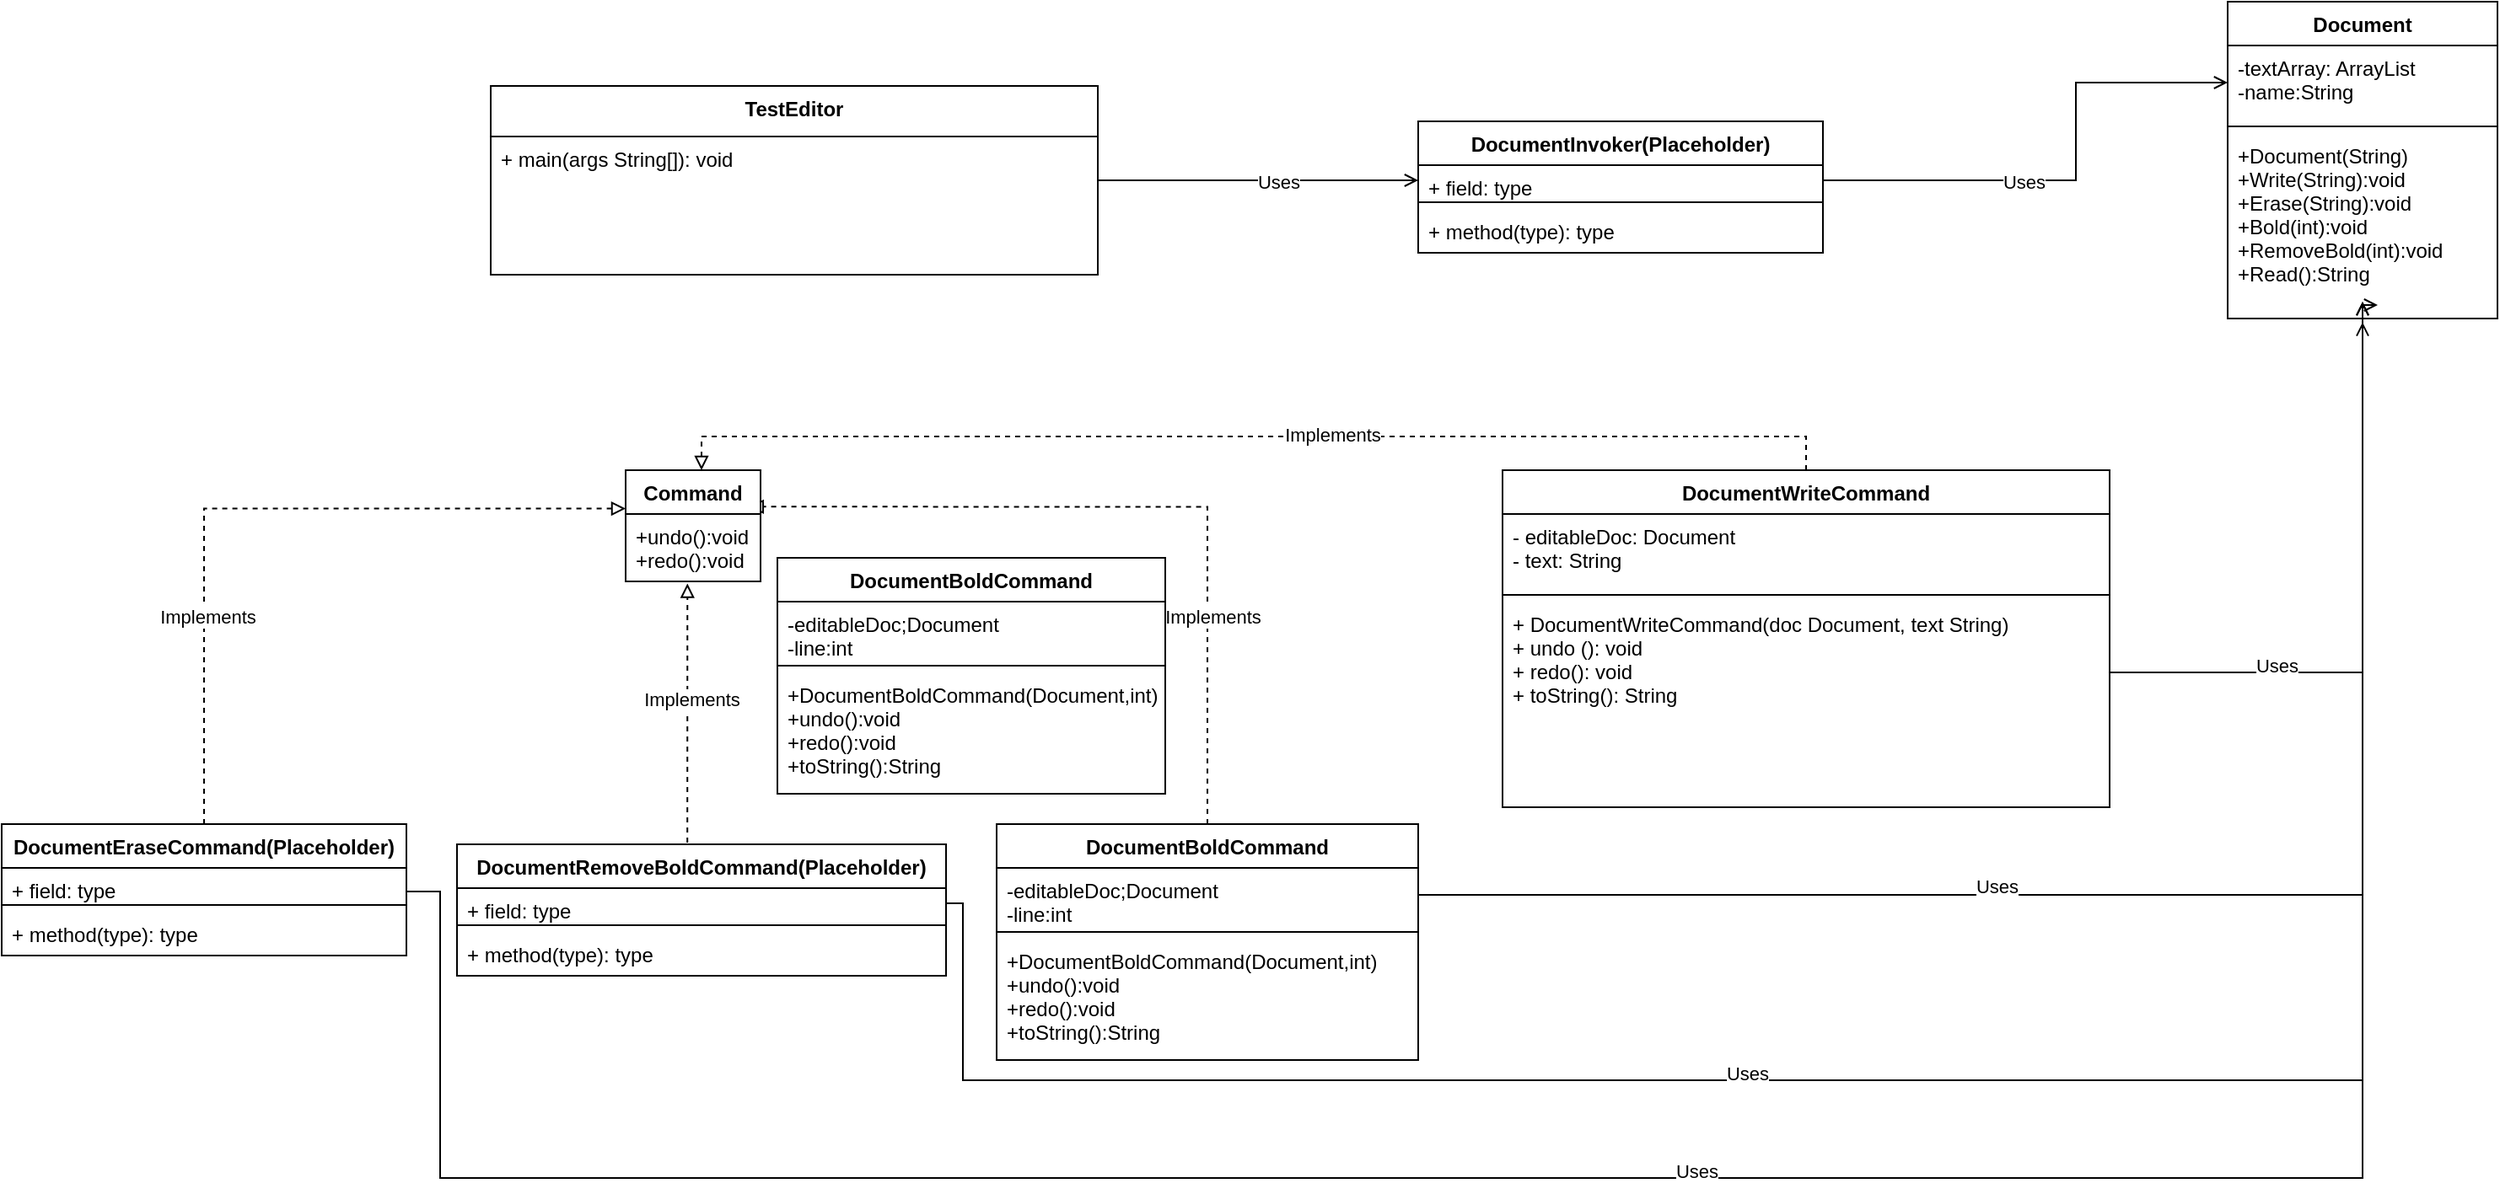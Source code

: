 <mxfile version="13.9.9" type="device"><diagram id="gipwhu5lE7akxA2x__t_" name="Page-1"><mxGraphModel dx="806" dy="834" grid="1" gridSize="10" guides="1" tooltips="1" connect="1" arrows="1" fold="1" page="1" pageScale="1" pageWidth="850" pageHeight="1100" math="0" shadow="0"><root><mxCell id="0"/><mxCell id="1" parent="0"/><mxCell id="SA7CHUhkUmkVCsYWN8fS-1" value="DocumentWriteCommand" style="swimlane;fontStyle=1;align=center;verticalAlign=top;childLayout=stackLayout;horizontal=1;startSize=26;horizontalStack=0;resizeParent=1;resizeParentMax=0;resizeLast=0;collapsible=1;marginBottom=0;" vertex="1" parent="1"><mxGeometry x="1280" y="448" width="360" height="200" as="geometry"/></mxCell><mxCell id="SA7CHUhkUmkVCsYWN8fS-2" value="- editableDoc: Document&#10;- text: String" style="text;strokeColor=none;fillColor=none;align=left;verticalAlign=top;spacingLeft=4;spacingRight=4;overflow=hidden;rotatable=0;points=[[0,0.5],[1,0.5]];portConstraint=eastwest;" vertex="1" parent="SA7CHUhkUmkVCsYWN8fS-1"><mxGeometry y="26" width="360" height="44" as="geometry"/></mxCell><mxCell id="SA7CHUhkUmkVCsYWN8fS-3" value="" style="line;strokeWidth=1;fillColor=none;align=left;verticalAlign=middle;spacingTop=-1;spacingLeft=3;spacingRight=3;rotatable=0;labelPosition=right;points=[];portConstraint=eastwest;" vertex="1" parent="SA7CHUhkUmkVCsYWN8fS-1"><mxGeometry y="70" width="360" height="8" as="geometry"/></mxCell><mxCell id="SA7CHUhkUmkVCsYWN8fS-4" value="+ DocumentWriteCommand(doc Document, text String)&#10;+ undo (): void&#10;+ redo(): void&#10;+ toString(): String" style="text;strokeColor=none;fillColor=none;align=left;verticalAlign=top;spacingLeft=4;spacingRight=4;overflow=hidden;rotatable=0;points=[[0,0.5],[1,0.5]];portConstraint=eastwest;" vertex="1" parent="SA7CHUhkUmkVCsYWN8fS-1"><mxGeometry y="78" width="360" height="122" as="geometry"/></mxCell><mxCell id="SA7CHUhkUmkVCsYWN8fS-5" style="edgeStyle=orthogonalEdgeStyle;rounded=0;orthogonalLoop=1;jettySize=auto;html=1;entryX=0;entryY=0.5;entryDx=0;entryDy=0;endArrow=open;endFill=0;" edge="1" parent="1" source="SA7CHUhkUmkVCsYWN8fS-7" target="SA7CHUhkUmkVCsYWN8fS-36"><mxGeometry relative="1" as="geometry"/></mxCell><mxCell id="SA7CHUhkUmkVCsYWN8fS-6" value="Uses" style="edgeLabel;html=1;align=center;verticalAlign=middle;resizable=0;points=[];" vertex="1" connectable="0" parent="SA7CHUhkUmkVCsYWN8fS-5"><mxGeometry x="0.123" y="-1" relative="1" as="geometry"><mxPoint as="offset"/></mxGeometry></mxCell><mxCell id="SA7CHUhkUmkVCsYWN8fS-7" value="TestEditor" style="swimlane;fontStyle=1;align=center;verticalAlign=top;childLayout=stackLayout;horizontal=1;startSize=30;horizontalStack=0;resizeParent=1;resizeParentMax=0;resizeLast=0;collapsible=1;marginBottom=0;" vertex="1" parent="1"><mxGeometry x="680" y="220" width="360" height="112" as="geometry"><mxRectangle x="200" y="220" width="90" height="30" as="alternateBounds"/></mxGeometry></mxCell><mxCell id="SA7CHUhkUmkVCsYWN8fS-8" value="+ main(args String[]): void" style="text;strokeColor=none;fillColor=none;align=left;verticalAlign=top;spacingLeft=4;spacingRight=4;overflow=hidden;rotatable=0;points=[[0,0.5],[1,0.5]];portConstraint=eastwest;" vertex="1" parent="SA7CHUhkUmkVCsYWN8fS-7"><mxGeometry y="30" width="360" height="82" as="geometry"/></mxCell><mxCell id="SA7CHUhkUmkVCsYWN8fS-13" value="Document" style="swimlane;fontStyle=1;align=center;verticalAlign=top;childLayout=stackLayout;horizontal=1;startSize=26;horizontalStack=0;resizeParent=1;resizeParentMax=0;resizeLast=0;collapsible=1;marginBottom=0;" vertex="1" parent="1"><mxGeometry x="1710" y="170" width="160" height="188" as="geometry"/></mxCell><mxCell id="SA7CHUhkUmkVCsYWN8fS-14" value="-textArray: ArrayList&#10;-name:String" style="text;strokeColor=none;fillColor=none;align=left;verticalAlign=top;spacingLeft=4;spacingRight=4;overflow=hidden;rotatable=0;points=[[0,0.5],[1,0.5]];portConstraint=eastwest;" vertex="1" parent="SA7CHUhkUmkVCsYWN8fS-13"><mxGeometry y="26" width="160" height="44" as="geometry"/></mxCell><mxCell id="SA7CHUhkUmkVCsYWN8fS-15" value="" style="line;strokeWidth=1;fillColor=none;align=left;verticalAlign=middle;spacingTop=-1;spacingLeft=3;spacingRight=3;rotatable=0;labelPosition=right;points=[];portConstraint=eastwest;" vertex="1" parent="SA7CHUhkUmkVCsYWN8fS-13"><mxGeometry y="70" width="160" height="8" as="geometry"/></mxCell><mxCell id="SA7CHUhkUmkVCsYWN8fS-16" value="+Document(String)&#10;+Write(String):void&#10;+Erase(String):void&#10;+Bold(int):void&#10;+RemoveBold(int):void&#10;+Read():String" style="text;strokeColor=none;fillColor=none;align=left;verticalAlign=top;spacingLeft=4;spacingRight=4;overflow=hidden;rotatable=0;points=[[0,0.5],[1,0.5]];portConstraint=eastwest;" vertex="1" parent="SA7CHUhkUmkVCsYWN8fS-13"><mxGeometry y="78" width="160" height="110" as="geometry"/></mxCell><mxCell id="SA7CHUhkUmkVCsYWN8fS-17" style="edgeStyle=orthogonalEdgeStyle;rounded=0;orthogonalLoop=1;jettySize=auto;html=1;entryX=0.917;entryY=-0.108;entryDx=0;entryDy=0;dashed=1;endArrow=block;endFill=0;entryPerimeter=0;" edge="1" parent="1" source="SA7CHUhkUmkVCsYWN8fS-19" target="SA7CHUhkUmkVCsYWN8fS-52"><mxGeometry relative="1" as="geometry"><mxPoint x="885" y="487" as="targetPoint"/></mxGeometry></mxCell><mxCell id="SA7CHUhkUmkVCsYWN8fS-18" value="Implements" style="edgeLabel;html=1;align=center;verticalAlign=middle;resizable=0;points=[];" vertex="1" connectable="0" parent="SA7CHUhkUmkVCsYWN8fS-17"><mxGeometry x="-0.462" y="-3" relative="1" as="geometry"><mxPoint as="offset"/></mxGeometry></mxCell><mxCell id="SA7CHUhkUmkVCsYWN8fS-19" value="DocumentBoldCommand" style="swimlane;fontStyle=1;align=center;verticalAlign=top;childLayout=stackLayout;horizontal=1;startSize=26;horizontalStack=0;resizeParent=1;resizeParentMax=0;resizeLast=0;collapsible=1;marginBottom=0;" vertex="1" parent="1"><mxGeometry x="980" y="658" width="250" height="140" as="geometry"/></mxCell><mxCell id="SA7CHUhkUmkVCsYWN8fS-20" value="-editableDoc;Document&#10;-line:int" style="text;strokeColor=none;fillColor=none;align=left;verticalAlign=top;spacingLeft=4;spacingRight=4;overflow=hidden;rotatable=0;points=[[0,0.5],[1,0.5]];portConstraint=eastwest;" vertex="1" parent="SA7CHUhkUmkVCsYWN8fS-19"><mxGeometry y="26" width="250" height="34" as="geometry"/></mxCell><mxCell id="SA7CHUhkUmkVCsYWN8fS-21" value="" style="line;strokeWidth=1;fillColor=none;align=left;verticalAlign=middle;spacingTop=-1;spacingLeft=3;spacingRight=3;rotatable=0;labelPosition=right;points=[];portConstraint=eastwest;" vertex="1" parent="SA7CHUhkUmkVCsYWN8fS-19"><mxGeometry y="60" width="250" height="8" as="geometry"/></mxCell><mxCell id="SA7CHUhkUmkVCsYWN8fS-22" value="+DocumentBoldCommand(Document,int)&#10;+undo():void&#10;+redo():void&#10;+toString():String" style="text;strokeColor=none;fillColor=none;align=left;verticalAlign=top;spacingLeft=4;spacingRight=4;overflow=hidden;rotatable=0;points=[[0,0.5],[1,0.5]];portConstraint=eastwest;" vertex="1" parent="SA7CHUhkUmkVCsYWN8fS-19"><mxGeometry y="68" width="250" height="72" as="geometry"/></mxCell><mxCell id="SA7CHUhkUmkVCsYWN8fS-23" style="edgeStyle=orthogonalEdgeStyle;rounded=0;orthogonalLoop=1;jettySize=auto;html=1;dashed=1;endArrow=block;endFill=0;entryX=0;entryY=-0.08;entryDx=0;entryDy=0;entryPerimeter=0;" edge="1" parent="1" source="SA7CHUhkUmkVCsYWN8fS-25" target="SA7CHUhkUmkVCsYWN8fS-52"><mxGeometry relative="1" as="geometry"><mxPoint x="630" y="440" as="targetPoint"/></mxGeometry></mxCell><mxCell id="SA7CHUhkUmkVCsYWN8fS-24" value="Implements" style="edgeLabel;html=1;align=center;verticalAlign=middle;resizable=0;points=[];" vertex="1" connectable="0" parent="SA7CHUhkUmkVCsYWN8fS-23"><mxGeometry x="-0.436" y="-2" relative="1" as="geometry"><mxPoint as="offset"/></mxGeometry></mxCell><mxCell id="SA7CHUhkUmkVCsYWN8fS-25" value="DocumentEraseCommand(Placeholder)" style="swimlane;fontStyle=1;align=center;verticalAlign=top;childLayout=stackLayout;horizontal=1;startSize=26;horizontalStack=0;resizeParent=1;resizeParentMax=0;resizeLast=0;collapsible=1;marginBottom=0;" vertex="1" parent="1"><mxGeometry x="390" y="658" width="240" height="78" as="geometry"/></mxCell><mxCell id="SA7CHUhkUmkVCsYWN8fS-26" value="+ field: type" style="text;strokeColor=none;fillColor=none;align=left;verticalAlign=top;spacingLeft=4;spacingRight=4;overflow=hidden;rotatable=0;points=[[0,0.5],[1,0.5]];portConstraint=eastwest;" vertex="1" parent="SA7CHUhkUmkVCsYWN8fS-25"><mxGeometry y="26" width="240" height="18" as="geometry"/></mxCell><mxCell id="SA7CHUhkUmkVCsYWN8fS-27" value="" style="line;strokeWidth=1;fillColor=none;align=left;verticalAlign=middle;spacingTop=-1;spacingLeft=3;spacingRight=3;rotatable=0;labelPosition=right;points=[];portConstraint=eastwest;" vertex="1" parent="SA7CHUhkUmkVCsYWN8fS-25"><mxGeometry y="44" width="240" height="8" as="geometry"/></mxCell><mxCell id="SA7CHUhkUmkVCsYWN8fS-28" value="+ method(type): type" style="text;strokeColor=none;fillColor=none;align=left;verticalAlign=top;spacingLeft=4;spacingRight=4;overflow=hidden;rotatable=0;points=[[0,0.5],[1,0.5]];portConstraint=eastwest;" vertex="1" parent="SA7CHUhkUmkVCsYWN8fS-25"><mxGeometry y="52" width="240" height="26" as="geometry"/></mxCell><mxCell id="SA7CHUhkUmkVCsYWN8fS-29" style="edgeStyle=orthogonalEdgeStyle;rounded=0;orthogonalLoop=1;jettySize=auto;html=1;exitX=0.488;exitY=0.001;exitDx=0;exitDy=0;entryX=0.458;entryY=1.031;entryDx=0;entryDy=0;entryPerimeter=0;exitPerimeter=0;dashed=1;endArrow=block;endFill=0;" edge="1" parent="1" source="SA7CHUhkUmkVCsYWN8fS-31" target="SA7CHUhkUmkVCsYWN8fS-52"><mxGeometry relative="1" as="geometry"><Array as="points"><mxPoint x="797" y="670"/></Array><mxPoint x="801" y="534.988" as="targetPoint"/></mxGeometry></mxCell><mxCell id="SA7CHUhkUmkVCsYWN8fS-30" value="Implements" style="edgeLabel;html=1;align=center;verticalAlign=middle;resizable=0;points=[];" vertex="1" connectable="0" parent="SA7CHUhkUmkVCsYWN8fS-29"><mxGeometry x="0.136" y="-2" relative="1" as="geometry"><mxPoint as="offset"/></mxGeometry></mxCell><mxCell id="SA7CHUhkUmkVCsYWN8fS-31" value="DocumentRemoveBoldCommand(Placeholder)" style="swimlane;fontStyle=1;align=center;verticalAlign=top;childLayout=stackLayout;horizontal=1;startSize=26;horizontalStack=0;resizeParent=1;resizeParentMax=0;resizeLast=0;collapsible=1;marginBottom=0;" vertex="1" parent="1"><mxGeometry x="660" y="670" width="290" height="78" as="geometry"/></mxCell><mxCell id="SA7CHUhkUmkVCsYWN8fS-32" value="+ field: type" style="text;strokeColor=none;fillColor=none;align=left;verticalAlign=top;spacingLeft=4;spacingRight=4;overflow=hidden;rotatable=0;points=[[0,0.5],[1,0.5]];portConstraint=eastwest;" vertex="1" parent="SA7CHUhkUmkVCsYWN8fS-31"><mxGeometry y="26" width="290" height="18" as="geometry"/></mxCell><mxCell id="SA7CHUhkUmkVCsYWN8fS-33" value="" style="line;strokeWidth=1;fillColor=none;align=left;verticalAlign=middle;spacingTop=-1;spacingLeft=3;spacingRight=3;rotatable=0;labelPosition=right;points=[];portConstraint=eastwest;" vertex="1" parent="SA7CHUhkUmkVCsYWN8fS-31"><mxGeometry y="44" width="290" height="8" as="geometry"/></mxCell><mxCell id="SA7CHUhkUmkVCsYWN8fS-34" value="+ method(type): type" style="text;strokeColor=none;fillColor=none;align=left;verticalAlign=top;spacingLeft=4;spacingRight=4;overflow=hidden;rotatable=0;points=[[0,0.5],[1,0.5]];portConstraint=eastwest;" vertex="1" parent="SA7CHUhkUmkVCsYWN8fS-31"><mxGeometry y="52" width="290" height="26" as="geometry"/></mxCell><mxCell id="SA7CHUhkUmkVCsYWN8fS-35" value="DocumentInvoker(Placeholder)" style="swimlane;fontStyle=1;align=center;verticalAlign=top;childLayout=stackLayout;horizontal=1;startSize=26;horizontalStack=0;resizeParent=1;resizeParentMax=0;resizeLast=0;collapsible=1;marginBottom=0;" vertex="1" parent="1"><mxGeometry x="1230" y="241" width="240" height="78" as="geometry"/></mxCell><mxCell id="SA7CHUhkUmkVCsYWN8fS-36" value="+ field: type" style="text;strokeColor=none;fillColor=none;align=left;verticalAlign=top;spacingLeft=4;spacingRight=4;overflow=hidden;rotatable=0;points=[[0,0.5],[1,0.5]];portConstraint=eastwest;" vertex="1" parent="SA7CHUhkUmkVCsYWN8fS-35"><mxGeometry y="26" width="240" height="18" as="geometry"/></mxCell><mxCell id="SA7CHUhkUmkVCsYWN8fS-37" value="" style="line;strokeWidth=1;fillColor=none;align=left;verticalAlign=middle;spacingTop=-1;spacingLeft=3;spacingRight=3;rotatable=0;labelPosition=right;points=[];portConstraint=eastwest;" vertex="1" parent="SA7CHUhkUmkVCsYWN8fS-35"><mxGeometry y="44" width="240" height="8" as="geometry"/></mxCell><mxCell id="SA7CHUhkUmkVCsYWN8fS-38" value="+ method(type): type" style="text;strokeColor=none;fillColor=none;align=left;verticalAlign=top;spacingLeft=4;spacingRight=4;overflow=hidden;rotatable=0;points=[[0,0.5],[1,0.5]];portConstraint=eastwest;" vertex="1" parent="SA7CHUhkUmkVCsYWN8fS-35"><mxGeometry y="52" width="240" height="26" as="geometry"/></mxCell><mxCell id="SA7CHUhkUmkVCsYWN8fS-39" style="edgeStyle=orthogonalEdgeStyle;rounded=0;orthogonalLoop=1;jettySize=auto;html=1;exitX=0;exitY=0;exitDx=0;exitDy=0;entryX=0.5;entryY=0;entryDx=0;entryDy=0;dashed=1;endArrow=block;endFill=0;" edge="1" parent="1" source="SA7CHUhkUmkVCsYWN8fS-1"><mxGeometry relative="1" as="geometry"><Array as="points"><mxPoint x="1460" y="448"/><mxPoint x="1460" y="428"/><mxPoint x="805" y="428"/></Array><mxPoint x="805" y="448" as="targetPoint"/></mxGeometry></mxCell><mxCell id="SA7CHUhkUmkVCsYWN8fS-40" value="Implements" style="edgeLabel;html=1;align=center;verticalAlign=middle;resizable=0;points=[];" vertex="1" connectable="0" parent="SA7CHUhkUmkVCsYWN8fS-39"><mxGeometry x="0.101" y="-1" relative="1" as="geometry"><mxPoint as="offset"/></mxGeometry></mxCell><mxCell id="SA7CHUhkUmkVCsYWN8fS-41" style="edgeStyle=orthogonalEdgeStyle;rounded=0;orthogonalLoop=1;jettySize=auto;html=1;entryX=0;entryY=0.5;entryDx=0;entryDy=0;endArrow=open;endFill=0;" edge="1" parent="1" source="SA7CHUhkUmkVCsYWN8fS-36" target="SA7CHUhkUmkVCsYWN8fS-14"><mxGeometry relative="1" as="geometry"><Array as="points"><mxPoint x="1620" y="276"/><mxPoint x="1620" y="218"/></Array></mxGeometry></mxCell><mxCell id="SA7CHUhkUmkVCsYWN8fS-42" value="Uses" style="edgeLabel;html=1;align=center;verticalAlign=middle;resizable=0;points=[];" vertex="1" connectable="0" parent="SA7CHUhkUmkVCsYWN8fS-41"><mxGeometry x="-0.202" y="-1" relative="1" as="geometry"><mxPoint as="offset"/></mxGeometry></mxCell><mxCell id="SA7CHUhkUmkVCsYWN8fS-43" style="edgeStyle=orthogonalEdgeStyle;rounded=0;orthogonalLoop=1;jettySize=auto;html=1;entryX=0.5;entryY=1.02;entryDx=0;entryDy=0;entryPerimeter=0;endArrow=open;endFill=0;" edge="1" parent="1" source="SA7CHUhkUmkVCsYWN8fS-4" target="SA7CHUhkUmkVCsYWN8fS-16"><mxGeometry relative="1" as="geometry"><Array as="points"><mxPoint x="1790" y="568"/></Array></mxGeometry></mxCell><mxCell id="SA7CHUhkUmkVCsYWN8fS-44" value="Uses" style="edgeLabel;html=1;align=center;verticalAlign=middle;resizable=0;points=[];" vertex="1" connectable="0" parent="SA7CHUhkUmkVCsYWN8fS-43"><mxGeometry x="-0.449" y="4" relative="1" as="geometry"><mxPoint as="offset"/></mxGeometry></mxCell><mxCell id="SA7CHUhkUmkVCsYWN8fS-45" style="edgeStyle=orthogonalEdgeStyle;rounded=0;orthogonalLoop=1;jettySize=auto;html=1;endArrow=open;endFill=0;" edge="1" parent="1"><mxGeometry relative="1" as="geometry"><mxPoint x="1799" y="350" as="targetPoint"/><mxPoint x="1230" y="700" as="sourcePoint"/><Array as="points"><mxPoint x="1790" y="700"/><mxPoint x="1790" y="350"/></Array></mxGeometry></mxCell><mxCell id="SA7CHUhkUmkVCsYWN8fS-46" value="Uses" style="edgeLabel;html=1;align=center;verticalAlign=middle;resizable=0;points=[];" vertex="1" connectable="0" parent="SA7CHUhkUmkVCsYWN8fS-45"><mxGeometry x="-0.255" y="5" relative="1" as="geometry"><mxPoint as="offset"/></mxGeometry></mxCell><mxCell id="SA7CHUhkUmkVCsYWN8fS-47" style="edgeStyle=orthogonalEdgeStyle;rounded=0;orthogonalLoop=1;jettySize=auto;html=1;exitX=1;exitY=0.5;exitDx=0;exitDy=0;endArrow=open;endFill=0;" edge="1" parent="1" source="SA7CHUhkUmkVCsYWN8fS-32"><mxGeometry relative="1" as="geometry"><mxPoint x="1790" y="348" as="targetPoint"/><Array as="points"><mxPoint x="960" y="705"/><mxPoint x="960" y="810"/><mxPoint x="1790" y="810"/></Array></mxGeometry></mxCell><mxCell id="SA7CHUhkUmkVCsYWN8fS-48" value="Uses" style="edgeLabel;html=1;align=center;verticalAlign=middle;resizable=0;points=[];" vertex="1" connectable="0" parent="SA7CHUhkUmkVCsYWN8fS-47"><mxGeometry x="-0.176" y="4" relative="1" as="geometry"><mxPoint as="offset"/></mxGeometry></mxCell><mxCell id="SA7CHUhkUmkVCsYWN8fS-49" style="edgeStyle=orthogonalEdgeStyle;rounded=0;orthogonalLoop=1;jettySize=auto;html=1;endArrow=open;endFill=0;" edge="1" parent="1"><mxGeometry relative="1" as="geometry"><mxPoint x="1790" y="348" as="targetPoint"/><mxPoint x="630" y="698" as="sourcePoint"/><Array as="points"><mxPoint x="630" y="698"/><mxPoint x="650" y="698"/><mxPoint x="650" y="868"/><mxPoint x="1790" y="868"/></Array></mxGeometry></mxCell><mxCell id="SA7CHUhkUmkVCsYWN8fS-50" value="Uses" style="edgeLabel;html=1;align=center;verticalAlign=middle;resizable=0;points=[];" vertex="1" connectable="0" parent="SA7CHUhkUmkVCsYWN8fS-49"><mxGeometry x="0.01" y="4" relative="1" as="geometry"><mxPoint as="offset"/></mxGeometry></mxCell><mxCell id="SA7CHUhkUmkVCsYWN8fS-51" value="Command" style="swimlane;fontStyle=1;align=center;verticalAlign=top;childLayout=stackLayout;horizontal=1;startSize=26;horizontalStack=0;resizeParent=1;resizeParentMax=0;resizeLast=0;collapsible=1;marginBottom=0;" vertex="1" parent="1"><mxGeometry x="760" y="448" width="80" height="66" as="geometry"><mxRectangle x="190" width="90" height="26" as="alternateBounds"/></mxGeometry></mxCell><mxCell id="SA7CHUhkUmkVCsYWN8fS-52" value="+undo():void&#10;+redo():void" style="text;strokeColor=none;fillColor=none;align=left;verticalAlign=top;spacingLeft=4;spacingRight=4;overflow=hidden;rotatable=0;points=[[0,0.5],[1,0.5]];portConstraint=eastwest;" vertex="1" parent="SA7CHUhkUmkVCsYWN8fS-51"><mxGeometry y="26" width="80" height="40" as="geometry"/></mxCell><mxCell id="SA7CHUhkUmkVCsYWN8fS-59" value="DocumentBoldCommand" style="swimlane;fontStyle=1;align=center;verticalAlign=top;childLayout=stackLayout;horizontal=1;startSize=26;horizontalStack=0;resizeParent=1;resizeParentMax=0;resizeLast=0;collapsible=1;marginBottom=0;" vertex="1" parent="1"><mxGeometry x="850" y="500" width="230" height="140" as="geometry"/></mxCell><mxCell id="SA7CHUhkUmkVCsYWN8fS-60" value="-editableDoc;Document&#10;-line:int" style="text;strokeColor=none;fillColor=none;align=left;verticalAlign=top;spacingLeft=4;spacingRight=4;overflow=hidden;rotatable=0;points=[[0,0.5],[1,0.5]];portConstraint=eastwest;" vertex="1" parent="SA7CHUhkUmkVCsYWN8fS-59"><mxGeometry y="26" width="230" height="34" as="geometry"/></mxCell><mxCell id="SA7CHUhkUmkVCsYWN8fS-61" value="" style="line;strokeWidth=1;fillColor=none;align=left;verticalAlign=middle;spacingTop=-1;spacingLeft=3;spacingRight=3;rotatable=0;labelPosition=right;points=[];portConstraint=eastwest;" vertex="1" parent="SA7CHUhkUmkVCsYWN8fS-59"><mxGeometry y="60" width="230" height="8" as="geometry"/></mxCell><mxCell id="SA7CHUhkUmkVCsYWN8fS-62" value="+DocumentBoldCommand(Document,int)&#10;+undo():void&#10;+redo():void&#10;+toString():String" style="text;strokeColor=none;fillColor=none;align=left;verticalAlign=top;spacingLeft=4;spacingRight=4;overflow=hidden;rotatable=0;points=[[0,0.5],[1,0.5]];portConstraint=eastwest;" vertex="1" parent="SA7CHUhkUmkVCsYWN8fS-59"><mxGeometry y="68" width="230" height="72" as="geometry"/></mxCell></root></mxGraphModel></diagram></mxfile>